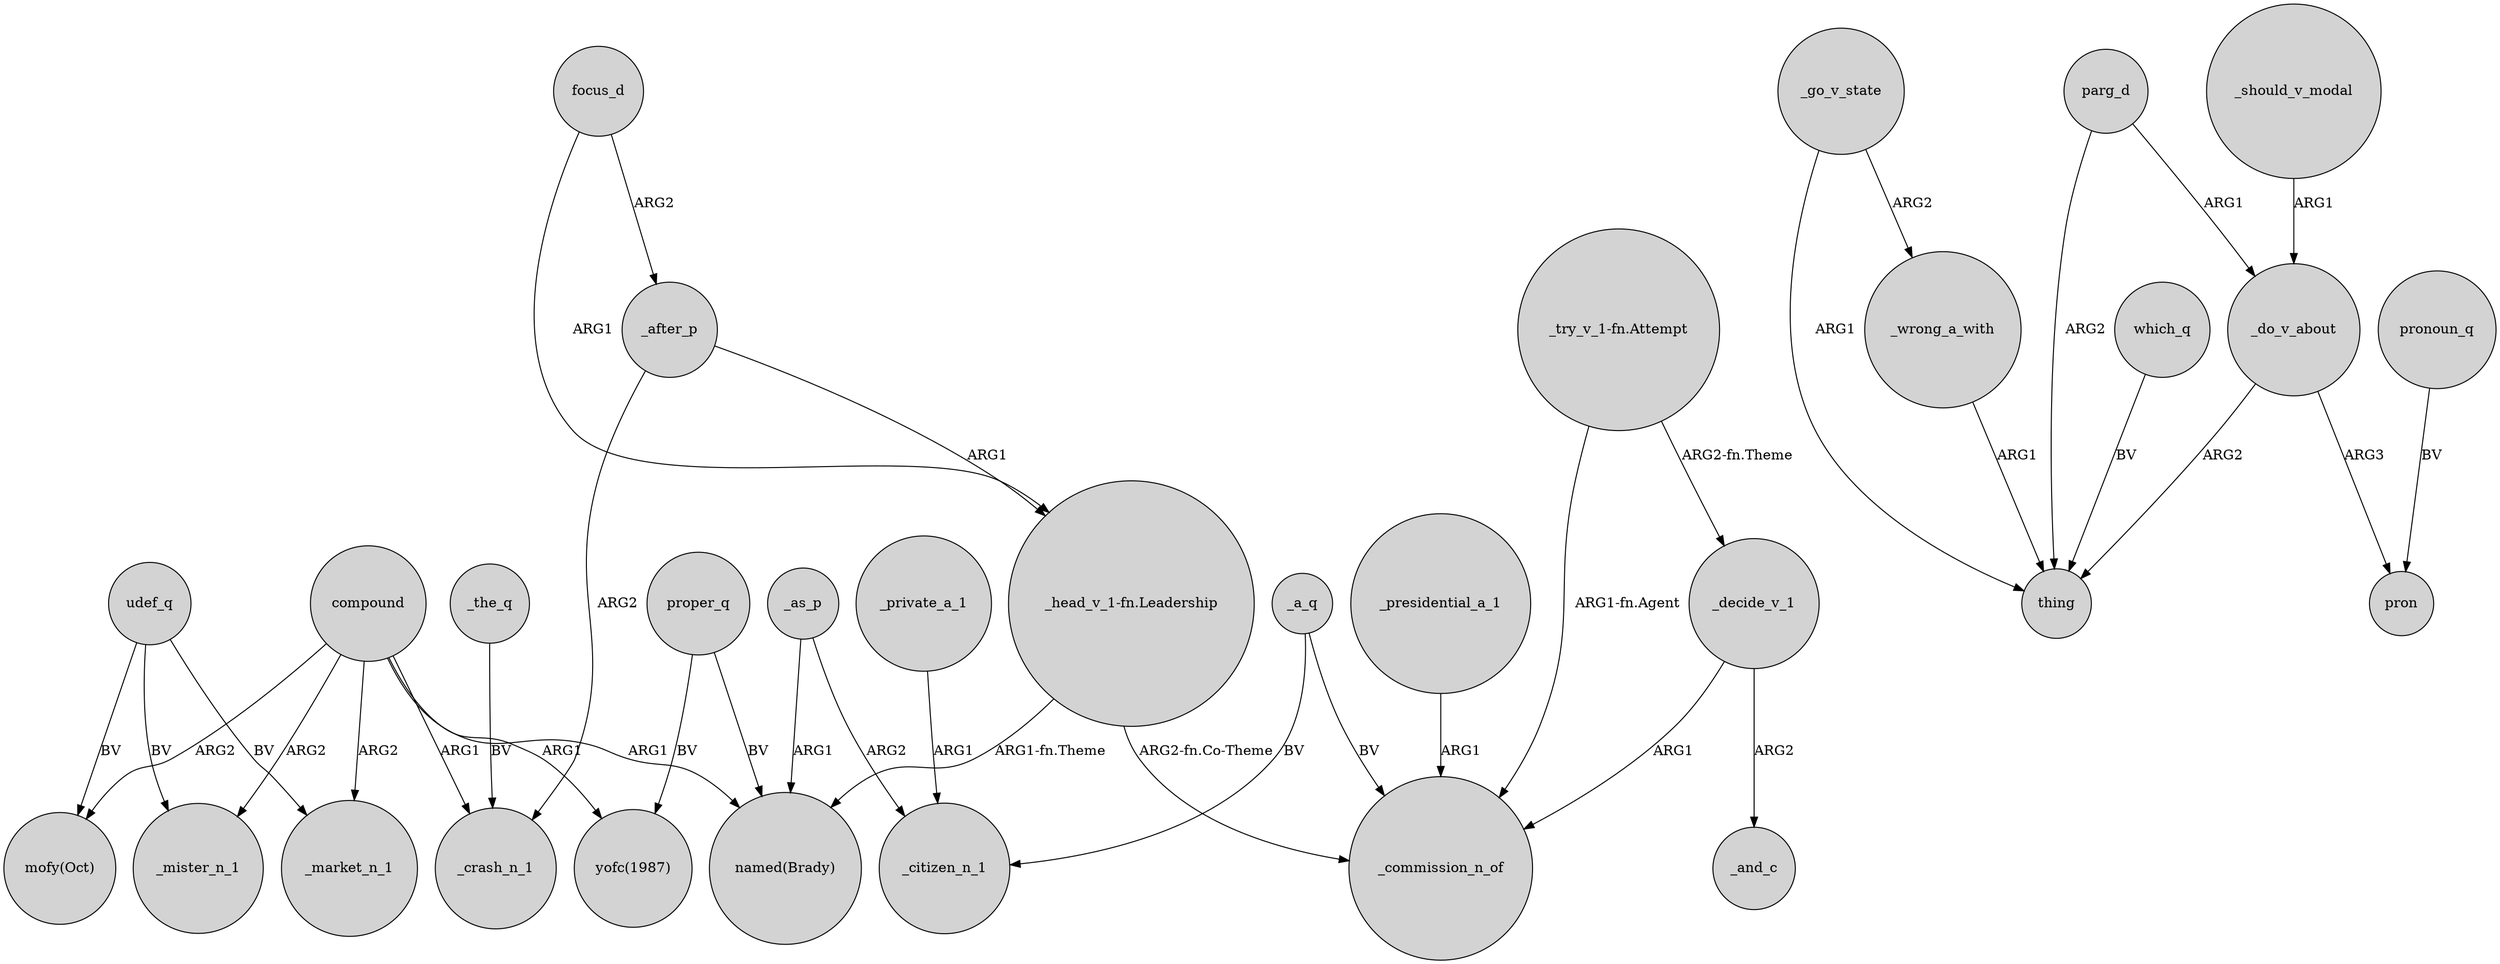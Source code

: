 digraph {
	node [shape=circle style=filled]
	compound -> _market_n_1 [label=ARG2]
	parg_d -> _do_v_about [label=ARG1]
	_private_a_1 -> _citizen_n_1 [label=ARG1]
	focus_d -> _after_p [label=ARG2]
	"_head_v_1-fn.Leadership" -> "named(Brady)" [label="ARG1-fn.Theme"]
	compound -> "named(Brady)" [label=ARG1]
	parg_d -> thing [label=ARG2]
	_a_q -> _citizen_n_1 [label=BV]
	_after_p -> _crash_n_1 [label=ARG2]
	udef_q -> "mofy(Oct)" [label=BV]
	compound -> _mister_n_1 [label=ARG2]
	_presidential_a_1 -> _commission_n_of [label=ARG1]
	_wrong_a_with -> thing [label=ARG1]
	udef_q -> _mister_n_1 [label=BV]
	compound -> _crash_n_1 [label=ARG1]
	_after_p -> "_head_v_1-fn.Leadership" [label=ARG1]
	"_try_v_1-fn.Attempt" -> _commission_n_of [label="ARG1-fn.Agent"]
	udef_q -> _market_n_1 [label=BV]
	focus_d -> "_head_v_1-fn.Leadership" [label=ARG1]
	_should_v_modal -> _do_v_about [label=ARG1]
	_as_p -> "named(Brady)" [label=ARG1]
	proper_q -> "named(Brady)" [label=BV]
	_decide_v_1 -> _commission_n_of [label=ARG1]
	"_head_v_1-fn.Leadership" -> _commission_n_of [label="ARG2-fn.Co-Theme"]
	pronoun_q -> pron [label=BV]
	_do_v_about -> thing [label=ARG2]
	_decide_v_1 -> _and_c [label=ARG2]
	_go_v_state -> thing [label=ARG1]
	proper_q -> "yofc(1987)" [label=BV]
	_go_v_state -> _wrong_a_with [label=ARG2]
	_do_v_about -> pron [label=ARG3]
	compound -> "yofc(1987)" [label=ARG1]
	compound -> "mofy(Oct)" [label=ARG2]
	"_try_v_1-fn.Attempt" -> _decide_v_1 [label="ARG2-fn.Theme"]
	_as_p -> _citizen_n_1 [label=ARG2]
	_a_q -> _commission_n_of [label=BV]
	_the_q -> _crash_n_1 [label=BV]
	which_q -> thing [label=BV]
}
